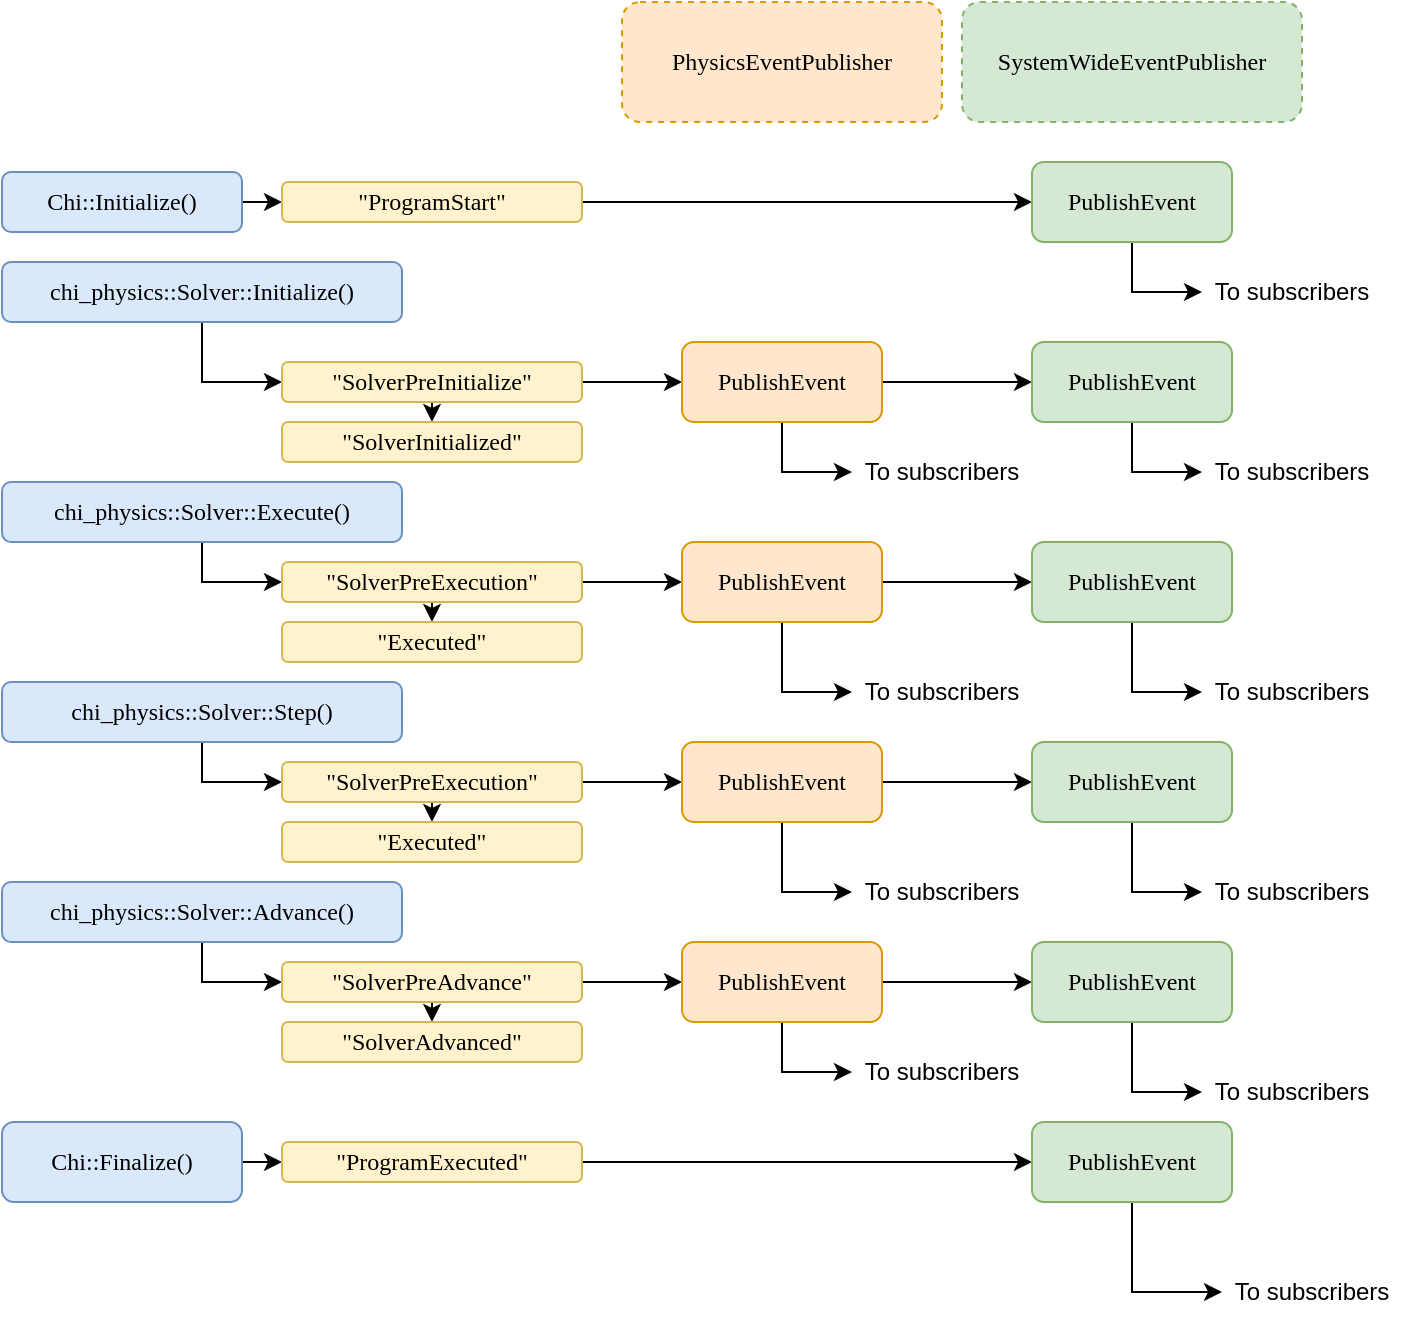 <mxfile version="21.6.8" type="device" pages="2">
  <diagram name="Page-1" id="CJh6dQjYukupnx_bEuH5">
    <mxGraphModel dx="1190" dy="778" grid="1" gridSize="10" guides="1" tooltips="1" connect="1" arrows="1" fold="1" page="1" pageScale="1" pageWidth="850" pageHeight="1100" math="0" shadow="0">
      <root>
        <mxCell id="0" />
        <mxCell id="1" parent="0" />
        <mxCell id="33A3DfncLVL2TN76MGAl-1" value="SystemWideEventPublisher" style="rounded=1;whiteSpace=wrap;html=1;fontFamily=Comic Sans MS;dashed=1;fillColor=#d5e8d4;strokeColor=#82b366;" vertex="1" parent="1">
          <mxGeometry x="490" y="110" width="170" height="60" as="geometry" />
        </mxCell>
        <mxCell id="33A3DfncLVL2TN76MGAl-5" style="edgeStyle=orthogonalEdgeStyle;rounded=0;orthogonalLoop=1;jettySize=auto;html=1;exitX=1;exitY=0.5;exitDx=0;exitDy=0;entryX=0;entryY=0.5;entryDx=0;entryDy=0;" edge="1" parent="1" source="33A3DfncLVL2TN76MGAl-2" target="33A3DfncLVL2TN76MGAl-4">
          <mxGeometry relative="1" as="geometry" />
        </mxCell>
        <mxCell id="33A3DfncLVL2TN76MGAl-2" value="Chi::Initialize()" style="rounded=1;whiteSpace=wrap;html=1;fontFamily=Comic Sans MS;fillColor=#dae8fc;strokeColor=#6c8ebf;" vertex="1" parent="1">
          <mxGeometry x="10" y="195" width="120" height="30" as="geometry" />
        </mxCell>
        <mxCell id="33A3DfncLVL2TN76MGAl-10" style="edgeStyle=orthogonalEdgeStyle;rounded=0;orthogonalLoop=1;jettySize=auto;html=1;exitX=1;exitY=0.5;exitDx=0;exitDy=0;entryX=0;entryY=0.5;entryDx=0;entryDy=0;" edge="1" parent="1" source="33A3DfncLVL2TN76MGAl-3" target="33A3DfncLVL2TN76MGAl-9">
          <mxGeometry relative="1" as="geometry" />
        </mxCell>
        <mxCell id="33A3DfncLVL2TN76MGAl-3" value="Chi::Finalize()" style="rounded=1;whiteSpace=wrap;html=1;fontFamily=Comic Sans MS;fillColor=#dae8fc;strokeColor=#6c8ebf;" vertex="1" parent="1">
          <mxGeometry x="10" y="670" width="120" height="40" as="geometry" />
        </mxCell>
        <mxCell id="33A3DfncLVL2TN76MGAl-7" style="edgeStyle=orthogonalEdgeStyle;rounded=0;orthogonalLoop=1;jettySize=auto;html=1;exitX=1;exitY=0.5;exitDx=0;exitDy=0;entryX=0;entryY=0.5;entryDx=0;entryDy=0;" edge="1" parent="1" source="33A3DfncLVL2TN76MGAl-4" target="33A3DfncLVL2TN76MGAl-6">
          <mxGeometry relative="1" as="geometry" />
        </mxCell>
        <mxCell id="33A3DfncLVL2TN76MGAl-4" value="&quot;ProgramStart&quot;" style="rounded=1;whiteSpace=wrap;html=1;fontFamily=Comic Sans MS;fillColor=#fff2cc;strokeColor=#d6b656;" vertex="1" parent="1">
          <mxGeometry x="150" y="200" width="150" height="20" as="geometry" />
        </mxCell>
        <mxCell id="QYFggorQQqFWifRBlDVO-38" style="edgeStyle=orthogonalEdgeStyle;rounded=0;orthogonalLoop=1;jettySize=auto;html=1;exitX=0.5;exitY=1;exitDx=0;exitDy=0;entryX=0;entryY=0.5;entryDx=0;entryDy=0;" edge="1" parent="1" source="33A3DfncLVL2TN76MGAl-6" target="QYFggorQQqFWifRBlDVO-37">
          <mxGeometry relative="1" as="geometry" />
        </mxCell>
        <mxCell id="33A3DfncLVL2TN76MGAl-6" value="PublishEvent" style="rounded=1;whiteSpace=wrap;html=1;fontFamily=Comic Sans MS;fillColor=#d5e8d4;strokeColor=#82b366;" vertex="1" parent="1">
          <mxGeometry x="525" y="190" width="100" height="40" as="geometry" />
        </mxCell>
        <mxCell id="QYFggorQQqFWifRBlDVO-28" style="edgeStyle=orthogonalEdgeStyle;rounded=0;orthogonalLoop=1;jettySize=auto;html=1;exitX=1;exitY=0.5;exitDx=0;exitDy=0;" edge="1" parent="1" source="33A3DfncLVL2TN76MGAl-9" target="QYFggorQQqFWifRBlDVO-19">
          <mxGeometry relative="1" as="geometry" />
        </mxCell>
        <mxCell id="33A3DfncLVL2TN76MGAl-9" value="&quot;ProgramExecuted&quot;" style="rounded=1;whiteSpace=wrap;html=1;fontFamily=Comic Sans MS;fillColor=#fff2cc;strokeColor=#d6b656;" vertex="1" parent="1">
          <mxGeometry x="150" y="680" width="150" height="20" as="geometry" />
        </mxCell>
        <mxCell id="33A3DfncLVL2TN76MGAl-12" value="PhysicsEventPublisher" style="rounded=1;whiteSpace=wrap;html=1;fontFamily=Comic Sans MS;dashed=1;fillColor=#ffe6cc;strokeColor=#d79b00;" vertex="1" parent="1">
          <mxGeometry x="320" y="110" width="160" height="60" as="geometry" />
        </mxCell>
        <mxCell id="33A3DfncLVL2TN76MGAl-20" style="edgeStyle=orthogonalEdgeStyle;rounded=0;orthogonalLoop=1;jettySize=auto;html=1;exitX=0.5;exitY=1;exitDx=0;exitDy=0;entryX=0;entryY=0.5;entryDx=0;entryDy=0;" edge="1" parent="1" source="33A3DfncLVL2TN76MGAl-13" target="33A3DfncLVL2TN76MGAl-18">
          <mxGeometry relative="1" as="geometry" />
        </mxCell>
        <mxCell id="33A3DfncLVL2TN76MGAl-13" value="chi_physics::Solver::Initialize()" style="rounded=1;whiteSpace=wrap;html=1;fontFamily=Comic Sans MS;fillColor=#dae8fc;strokeColor=#6c8ebf;" vertex="1" parent="1">
          <mxGeometry x="10" y="240" width="200" height="30" as="geometry" />
        </mxCell>
        <mxCell id="QYFggorQQqFWifRBlDVO-3" style="edgeStyle=orthogonalEdgeStyle;rounded=0;orthogonalLoop=1;jettySize=auto;html=1;exitX=0.5;exitY=1;exitDx=0;exitDy=0;entryX=0;entryY=0.5;entryDx=0;entryDy=0;" edge="1" parent="1" source="33A3DfncLVL2TN76MGAl-14" target="QYFggorQQqFWifRBlDVO-1">
          <mxGeometry relative="1" as="geometry" />
        </mxCell>
        <mxCell id="33A3DfncLVL2TN76MGAl-14" value="chi_physics::Solver::Execute()" style="rounded=1;whiteSpace=wrap;html=1;fontFamily=Comic Sans MS;fillColor=#dae8fc;strokeColor=#6c8ebf;" vertex="1" parent="1">
          <mxGeometry x="10" y="350" width="200" height="30" as="geometry" />
        </mxCell>
        <mxCell id="QYFggorQQqFWifRBlDVO-9" style="edgeStyle=orthogonalEdgeStyle;rounded=0;orthogonalLoop=1;jettySize=auto;html=1;exitX=0.5;exitY=1;exitDx=0;exitDy=0;entryX=0;entryY=0.5;entryDx=0;entryDy=0;" edge="1" parent="1" source="33A3DfncLVL2TN76MGAl-15" target="QYFggorQQqFWifRBlDVO-7">
          <mxGeometry relative="1" as="geometry" />
        </mxCell>
        <mxCell id="33A3DfncLVL2TN76MGAl-15" value="chi_physics::Solver::Step()" style="rounded=1;whiteSpace=wrap;html=1;fontFamily=Comic Sans MS;fillColor=#dae8fc;strokeColor=#6c8ebf;" vertex="1" parent="1">
          <mxGeometry x="10" y="450" width="200" height="30" as="geometry" />
        </mxCell>
        <mxCell id="QYFggorQQqFWifRBlDVO-15" style="edgeStyle=orthogonalEdgeStyle;rounded=0;orthogonalLoop=1;jettySize=auto;html=1;exitX=0.5;exitY=1;exitDx=0;exitDy=0;entryX=0;entryY=0.5;entryDx=0;entryDy=0;" edge="1" parent="1" source="33A3DfncLVL2TN76MGAl-16" target="QYFggorQQqFWifRBlDVO-13">
          <mxGeometry relative="1" as="geometry" />
        </mxCell>
        <mxCell id="33A3DfncLVL2TN76MGAl-16" value="chi_physics::Solver::Advance()" style="rounded=1;whiteSpace=wrap;html=1;fontFamily=Comic Sans MS;fillColor=#dae8fc;strokeColor=#6c8ebf;" vertex="1" parent="1">
          <mxGeometry x="10" y="550" width="200" height="30" as="geometry" />
        </mxCell>
        <mxCell id="33A3DfncLVL2TN76MGAl-21" style="edgeStyle=orthogonalEdgeStyle;rounded=0;orthogonalLoop=1;jettySize=auto;html=1;exitX=0.5;exitY=1;exitDx=0;exitDy=0;entryX=0.5;entryY=0;entryDx=0;entryDy=0;" edge="1" parent="1" source="33A3DfncLVL2TN76MGAl-18" target="33A3DfncLVL2TN76MGAl-19">
          <mxGeometry relative="1" as="geometry" />
        </mxCell>
        <mxCell id="33A3DfncLVL2TN76MGAl-23" style="edgeStyle=orthogonalEdgeStyle;rounded=0;orthogonalLoop=1;jettySize=auto;html=1;exitX=1;exitY=0.5;exitDx=0;exitDy=0;entryX=0;entryY=0.5;entryDx=0;entryDy=0;" edge="1" parent="1" source="33A3DfncLVL2TN76MGAl-18" target="33A3DfncLVL2TN76MGAl-22">
          <mxGeometry relative="1" as="geometry" />
        </mxCell>
        <mxCell id="33A3DfncLVL2TN76MGAl-18" value="&quot;SolverPreInitialize&quot;" style="rounded=1;whiteSpace=wrap;html=1;fontFamily=Comic Sans MS;fillColor=#fff2cc;strokeColor=#d6b656;" vertex="1" parent="1">
          <mxGeometry x="150" y="290" width="150" height="20" as="geometry" />
        </mxCell>
        <mxCell id="33A3DfncLVL2TN76MGAl-19" value="&quot;SolverInitialized&quot;" style="rounded=1;whiteSpace=wrap;html=1;fontFamily=Comic Sans MS;fillColor=#fff2cc;strokeColor=#d6b656;" vertex="1" parent="1">
          <mxGeometry x="150" y="320" width="150" height="20" as="geometry" />
        </mxCell>
        <mxCell id="QYFggorQQqFWifRBlDVO-24" style="edgeStyle=orthogonalEdgeStyle;rounded=0;orthogonalLoop=1;jettySize=auto;html=1;exitX=1;exitY=0.5;exitDx=0;exitDy=0;" edge="1" parent="1" source="33A3DfncLVL2TN76MGAl-22" target="QYFggorQQqFWifRBlDVO-23">
          <mxGeometry relative="1" as="geometry" />
        </mxCell>
        <mxCell id="QYFggorQQqFWifRBlDVO-30" style="edgeStyle=orthogonalEdgeStyle;rounded=0;orthogonalLoop=1;jettySize=auto;html=1;exitX=0.5;exitY=1;exitDx=0;exitDy=0;entryX=0;entryY=0.5;entryDx=0;entryDy=0;" edge="1" parent="1" source="33A3DfncLVL2TN76MGAl-22" target="QYFggorQQqFWifRBlDVO-29">
          <mxGeometry relative="1" as="geometry" />
        </mxCell>
        <mxCell id="33A3DfncLVL2TN76MGAl-22" value="PublishEvent" style="rounded=1;whiteSpace=wrap;html=1;fontFamily=Comic Sans MS;fillColor=#ffe6cc;strokeColor=#d79b00;" vertex="1" parent="1">
          <mxGeometry x="350" y="280" width="100" height="40" as="geometry" />
        </mxCell>
        <mxCell id="QYFggorQQqFWifRBlDVO-4" style="edgeStyle=orthogonalEdgeStyle;rounded=0;orthogonalLoop=1;jettySize=auto;html=1;exitX=0.5;exitY=1;exitDx=0;exitDy=0;entryX=0.5;entryY=0;entryDx=0;entryDy=0;" edge="1" parent="1" source="QYFggorQQqFWifRBlDVO-1" target="QYFggorQQqFWifRBlDVO-2">
          <mxGeometry relative="1" as="geometry" />
        </mxCell>
        <mxCell id="QYFggorQQqFWifRBlDVO-6" style="edgeStyle=orthogonalEdgeStyle;rounded=0;orthogonalLoop=1;jettySize=auto;html=1;exitX=1;exitY=0.5;exitDx=0;exitDy=0;" edge="1" parent="1" source="QYFggorQQqFWifRBlDVO-1" target="QYFggorQQqFWifRBlDVO-5">
          <mxGeometry relative="1" as="geometry" />
        </mxCell>
        <mxCell id="QYFggorQQqFWifRBlDVO-1" value="&quot;SolverPreExecution&quot;" style="rounded=1;whiteSpace=wrap;html=1;fontFamily=Comic Sans MS;fillColor=#fff2cc;strokeColor=#d6b656;" vertex="1" parent="1">
          <mxGeometry x="150" y="390" width="150" height="20" as="geometry" />
        </mxCell>
        <mxCell id="QYFggorQQqFWifRBlDVO-2" value="&quot;Executed&quot;" style="rounded=1;whiteSpace=wrap;html=1;fontFamily=Comic Sans MS;fillColor=#fff2cc;strokeColor=#d6b656;" vertex="1" parent="1">
          <mxGeometry x="150" y="420" width="150" height="20" as="geometry" />
        </mxCell>
        <mxCell id="QYFggorQQqFWifRBlDVO-25" style="edgeStyle=orthogonalEdgeStyle;rounded=0;orthogonalLoop=1;jettySize=auto;html=1;exitX=1;exitY=0.5;exitDx=0;exitDy=0;entryX=0;entryY=0.5;entryDx=0;entryDy=0;" edge="1" parent="1" source="QYFggorQQqFWifRBlDVO-5" target="QYFggorQQqFWifRBlDVO-22">
          <mxGeometry relative="1" as="geometry" />
        </mxCell>
        <mxCell id="QYFggorQQqFWifRBlDVO-32" style="edgeStyle=orthogonalEdgeStyle;rounded=0;orthogonalLoop=1;jettySize=auto;html=1;exitX=0.5;exitY=1;exitDx=0;exitDy=0;entryX=0;entryY=0.5;entryDx=0;entryDy=0;" edge="1" parent="1" source="QYFggorQQqFWifRBlDVO-5" target="QYFggorQQqFWifRBlDVO-31">
          <mxGeometry relative="1" as="geometry" />
        </mxCell>
        <mxCell id="QYFggorQQqFWifRBlDVO-5" value="PublishEvent" style="rounded=1;whiteSpace=wrap;html=1;fontFamily=Comic Sans MS;fillColor=#ffe6cc;strokeColor=#d79b00;" vertex="1" parent="1">
          <mxGeometry x="350" y="380" width="100" height="40" as="geometry" />
        </mxCell>
        <mxCell id="QYFggorQQqFWifRBlDVO-10" style="edgeStyle=orthogonalEdgeStyle;rounded=0;orthogonalLoop=1;jettySize=auto;html=1;exitX=0.5;exitY=1;exitDx=0;exitDy=0;entryX=0.5;entryY=0;entryDx=0;entryDy=0;" edge="1" parent="1" source="QYFggorQQqFWifRBlDVO-7" target="QYFggorQQqFWifRBlDVO-8">
          <mxGeometry relative="1" as="geometry" />
        </mxCell>
        <mxCell id="QYFggorQQqFWifRBlDVO-12" style="edgeStyle=orthogonalEdgeStyle;rounded=0;orthogonalLoop=1;jettySize=auto;html=1;exitX=1;exitY=0.5;exitDx=0;exitDy=0;entryX=0;entryY=0.5;entryDx=0;entryDy=0;" edge="1" parent="1" source="QYFggorQQqFWifRBlDVO-7" target="QYFggorQQqFWifRBlDVO-11">
          <mxGeometry relative="1" as="geometry" />
        </mxCell>
        <mxCell id="QYFggorQQqFWifRBlDVO-7" value="&quot;SolverPreExecution&quot;" style="rounded=1;whiteSpace=wrap;html=1;fontFamily=Comic Sans MS;fillColor=#fff2cc;strokeColor=#d6b656;" vertex="1" parent="1">
          <mxGeometry x="150" y="490" width="150" height="20" as="geometry" />
        </mxCell>
        <mxCell id="QYFggorQQqFWifRBlDVO-8" value="&quot;Executed&quot;" style="rounded=1;whiteSpace=wrap;html=1;fontFamily=Comic Sans MS;fillColor=#fff2cc;strokeColor=#d6b656;" vertex="1" parent="1">
          <mxGeometry x="150" y="520" width="150" height="20" as="geometry" />
        </mxCell>
        <mxCell id="QYFggorQQqFWifRBlDVO-26" style="edgeStyle=orthogonalEdgeStyle;rounded=0;orthogonalLoop=1;jettySize=auto;html=1;exitX=1;exitY=0.5;exitDx=0;exitDy=0;entryX=0;entryY=0.5;entryDx=0;entryDy=0;" edge="1" parent="1" source="QYFggorQQqFWifRBlDVO-11" target="QYFggorQQqFWifRBlDVO-21">
          <mxGeometry relative="1" as="geometry" />
        </mxCell>
        <mxCell id="QYFggorQQqFWifRBlDVO-34" style="edgeStyle=orthogonalEdgeStyle;rounded=0;orthogonalLoop=1;jettySize=auto;html=1;exitX=0.5;exitY=1;exitDx=0;exitDy=0;entryX=0;entryY=0.5;entryDx=0;entryDy=0;" edge="1" parent="1" source="QYFggorQQqFWifRBlDVO-11" target="QYFggorQQqFWifRBlDVO-33">
          <mxGeometry relative="1" as="geometry" />
        </mxCell>
        <mxCell id="QYFggorQQqFWifRBlDVO-11" value="PublishEvent" style="rounded=1;whiteSpace=wrap;html=1;fontFamily=Comic Sans MS;fillColor=#ffe6cc;strokeColor=#d79b00;" vertex="1" parent="1">
          <mxGeometry x="350" y="480" width="100" height="40" as="geometry" />
        </mxCell>
        <mxCell id="QYFggorQQqFWifRBlDVO-16" style="edgeStyle=orthogonalEdgeStyle;rounded=0;orthogonalLoop=1;jettySize=auto;html=1;exitX=0.5;exitY=1;exitDx=0;exitDy=0;entryX=0.5;entryY=0;entryDx=0;entryDy=0;" edge="1" parent="1" source="QYFggorQQqFWifRBlDVO-13" target="QYFggorQQqFWifRBlDVO-14">
          <mxGeometry relative="1" as="geometry" />
        </mxCell>
        <mxCell id="QYFggorQQqFWifRBlDVO-18" style="edgeStyle=orthogonalEdgeStyle;rounded=0;orthogonalLoop=1;jettySize=auto;html=1;exitX=1;exitY=0.5;exitDx=0;exitDy=0;entryX=0;entryY=0.5;entryDx=0;entryDy=0;" edge="1" parent="1" source="QYFggorQQqFWifRBlDVO-13" target="QYFggorQQqFWifRBlDVO-17">
          <mxGeometry relative="1" as="geometry" />
        </mxCell>
        <mxCell id="QYFggorQQqFWifRBlDVO-13" value="&quot;SolverPreAdvance&quot;" style="rounded=1;whiteSpace=wrap;html=1;fontFamily=Comic Sans MS;fillColor=#fff2cc;strokeColor=#d6b656;" vertex="1" parent="1">
          <mxGeometry x="150" y="590" width="150" height="20" as="geometry" />
        </mxCell>
        <mxCell id="QYFggorQQqFWifRBlDVO-14" value="&quot;SolverAdvanced&quot;" style="rounded=1;whiteSpace=wrap;html=1;fontFamily=Comic Sans MS;fillColor=#fff2cc;strokeColor=#d6b656;" vertex="1" parent="1">
          <mxGeometry x="150" y="620" width="150" height="20" as="geometry" />
        </mxCell>
        <mxCell id="QYFggorQQqFWifRBlDVO-27" style="edgeStyle=orthogonalEdgeStyle;rounded=0;orthogonalLoop=1;jettySize=auto;html=1;exitX=1;exitY=0.5;exitDx=0;exitDy=0;entryX=0;entryY=0.5;entryDx=0;entryDy=0;" edge="1" parent="1" source="QYFggorQQqFWifRBlDVO-17" target="QYFggorQQqFWifRBlDVO-20">
          <mxGeometry relative="1" as="geometry" />
        </mxCell>
        <mxCell id="QYFggorQQqFWifRBlDVO-36" style="edgeStyle=orthogonalEdgeStyle;rounded=0;orthogonalLoop=1;jettySize=auto;html=1;exitX=0.5;exitY=1;exitDx=0;exitDy=0;entryX=0;entryY=0.5;entryDx=0;entryDy=0;" edge="1" parent="1" source="QYFggorQQqFWifRBlDVO-17" target="QYFggorQQqFWifRBlDVO-35">
          <mxGeometry relative="1" as="geometry" />
        </mxCell>
        <mxCell id="QYFggorQQqFWifRBlDVO-17" value="PublishEvent" style="rounded=1;whiteSpace=wrap;html=1;fontFamily=Comic Sans MS;fillColor=#ffe6cc;strokeColor=#d79b00;" vertex="1" parent="1">
          <mxGeometry x="350" y="580" width="100" height="40" as="geometry" />
        </mxCell>
        <mxCell id="QYFggorQQqFWifRBlDVO-45" style="edgeStyle=orthogonalEdgeStyle;rounded=0;orthogonalLoop=1;jettySize=auto;html=1;exitX=0.5;exitY=1;exitDx=0;exitDy=0;entryX=0;entryY=0.5;entryDx=0;entryDy=0;" edge="1" parent="1" source="QYFggorQQqFWifRBlDVO-19" target="QYFggorQQqFWifRBlDVO-44">
          <mxGeometry relative="1" as="geometry" />
        </mxCell>
        <mxCell id="QYFggorQQqFWifRBlDVO-19" value="PublishEvent" style="rounded=1;whiteSpace=wrap;html=1;fontFamily=Comic Sans MS;fillColor=#d5e8d4;strokeColor=#82b366;" vertex="1" parent="1">
          <mxGeometry x="525" y="670" width="100" height="40" as="geometry" />
        </mxCell>
        <mxCell id="QYFggorQQqFWifRBlDVO-43" style="edgeStyle=orthogonalEdgeStyle;rounded=0;orthogonalLoop=1;jettySize=auto;html=1;exitX=0.5;exitY=1;exitDx=0;exitDy=0;entryX=0;entryY=0.5;entryDx=0;entryDy=0;" edge="1" parent="1" source="QYFggorQQqFWifRBlDVO-20" target="QYFggorQQqFWifRBlDVO-42">
          <mxGeometry relative="1" as="geometry" />
        </mxCell>
        <mxCell id="QYFggorQQqFWifRBlDVO-20" value="PublishEvent" style="rounded=1;whiteSpace=wrap;html=1;fontFamily=Comic Sans MS;fillColor=#d5e8d4;strokeColor=#82b366;" vertex="1" parent="1">
          <mxGeometry x="525" y="580" width="100" height="40" as="geometry" />
        </mxCell>
        <mxCell id="QYFggorQQqFWifRBlDVO-46" style="edgeStyle=orthogonalEdgeStyle;rounded=0;orthogonalLoop=1;jettySize=auto;html=1;exitX=0.5;exitY=1;exitDx=0;exitDy=0;entryX=0;entryY=0.5;entryDx=0;entryDy=0;" edge="1" parent="1" source="QYFggorQQqFWifRBlDVO-21" target="QYFggorQQqFWifRBlDVO-41">
          <mxGeometry relative="1" as="geometry" />
        </mxCell>
        <mxCell id="QYFggorQQqFWifRBlDVO-21" value="PublishEvent" style="rounded=1;whiteSpace=wrap;html=1;fontFamily=Comic Sans MS;fillColor=#d5e8d4;strokeColor=#82b366;" vertex="1" parent="1">
          <mxGeometry x="525" y="480" width="100" height="40" as="geometry" />
        </mxCell>
        <mxCell id="QYFggorQQqFWifRBlDVO-47" style="edgeStyle=orthogonalEdgeStyle;rounded=0;orthogonalLoop=1;jettySize=auto;html=1;exitX=0.5;exitY=1;exitDx=0;exitDy=0;entryX=0;entryY=0.5;entryDx=0;entryDy=0;" edge="1" parent="1" source="QYFggorQQqFWifRBlDVO-22" target="QYFggorQQqFWifRBlDVO-40">
          <mxGeometry relative="1" as="geometry" />
        </mxCell>
        <mxCell id="QYFggorQQqFWifRBlDVO-22" value="PublishEvent" style="rounded=1;whiteSpace=wrap;html=1;fontFamily=Comic Sans MS;fillColor=#d5e8d4;strokeColor=#82b366;" vertex="1" parent="1">
          <mxGeometry x="525" y="380" width="100" height="40" as="geometry" />
        </mxCell>
        <mxCell id="QYFggorQQqFWifRBlDVO-48" style="edgeStyle=orthogonalEdgeStyle;rounded=0;orthogonalLoop=1;jettySize=auto;html=1;exitX=0.5;exitY=1;exitDx=0;exitDy=0;entryX=0;entryY=0.5;entryDx=0;entryDy=0;" edge="1" parent="1" source="QYFggorQQqFWifRBlDVO-23" target="QYFggorQQqFWifRBlDVO-39">
          <mxGeometry relative="1" as="geometry" />
        </mxCell>
        <mxCell id="QYFggorQQqFWifRBlDVO-23" value="PublishEvent" style="rounded=1;whiteSpace=wrap;html=1;fontFamily=Comic Sans MS;fillColor=#d5e8d4;strokeColor=#82b366;" vertex="1" parent="1">
          <mxGeometry x="525" y="280" width="100" height="40" as="geometry" />
        </mxCell>
        <mxCell id="QYFggorQQqFWifRBlDVO-29" value="To subscribers" style="text;html=1;strokeColor=none;fillColor=none;align=center;verticalAlign=middle;whiteSpace=wrap;rounded=0;" vertex="1" parent="1">
          <mxGeometry x="435" y="330" width="90" height="30" as="geometry" />
        </mxCell>
        <mxCell id="QYFggorQQqFWifRBlDVO-31" value="To subscribers" style="text;html=1;strokeColor=none;fillColor=none;align=center;verticalAlign=middle;whiteSpace=wrap;rounded=0;" vertex="1" parent="1">
          <mxGeometry x="435" y="440" width="90" height="30" as="geometry" />
        </mxCell>
        <mxCell id="QYFggorQQqFWifRBlDVO-33" value="To subscribers" style="text;html=1;strokeColor=none;fillColor=none;align=center;verticalAlign=middle;whiteSpace=wrap;rounded=0;" vertex="1" parent="1">
          <mxGeometry x="435" y="540" width="90" height="30" as="geometry" />
        </mxCell>
        <mxCell id="QYFggorQQqFWifRBlDVO-35" value="To subscribers" style="text;html=1;strokeColor=none;fillColor=none;align=center;verticalAlign=middle;whiteSpace=wrap;rounded=0;" vertex="1" parent="1">
          <mxGeometry x="435" y="630" width="90" height="30" as="geometry" />
        </mxCell>
        <mxCell id="QYFggorQQqFWifRBlDVO-37" value="To subscribers" style="text;html=1;strokeColor=none;fillColor=none;align=center;verticalAlign=middle;whiteSpace=wrap;rounded=0;" vertex="1" parent="1">
          <mxGeometry x="610" y="240" width="90" height="30" as="geometry" />
        </mxCell>
        <mxCell id="QYFggorQQqFWifRBlDVO-39" value="To subscribers" style="text;html=1;strokeColor=none;fillColor=none;align=center;verticalAlign=middle;whiteSpace=wrap;rounded=0;" vertex="1" parent="1">
          <mxGeometry x="610" y="330" width="90" height="30" as="geometry" />
        </mxCell>
        <mxCell id="QYFggorQQqFWifRBlDVO-40" value="To subscribers" style="text;html=1;strokeColor=none;fillColor=none;align=center;verticalAlign=middle;whiteSpace=wrap;rounded=0;" vertex="1" parent="1">
          <mxGeometry x="610" y="440" width="90" height="30" as="geometry" />
        </mxCell>
        <mxCell id="QYFggorQQqFWifRBlDVO-41" value="To subscribers" style="text;html=1;strokeColor=none;fillColor=none;align=center;verticalAlign=middle;whiteSpace=wrap;rounded=0;" vertex="1" parent="1">
          <mxGeometry x="610" y="540" width="90" height="30" as="geometry" />
        </mxCell>
        <mxCell id="QYFggorQQqFWifRBlDVO-42" value="To subscribers" style="text;html=1;strokeColor=none;fillColor=none;align=center;verticalAlign=middle;whiteSpace=wrap;rounded=0;" vertex="1" parent="1">
          <mxGeometry x="610" y="640" width="90" height="30" as="geometry" />
        </mxCell>
        <mxCell id="QYFggorQQqFWifRBlDVO-44" value="To subscribers" style="text;html=1;strokeColor=none;fillColor=none;align=center;verticalAlign=middle;whiteSpace=wrap;rounded=0;" vertex="1" parent="1">
          <mxGeometry x="620" y="740" width="90" height="30" as="geometry" />
        </mxCell>
      </root>
    </mxGraphModel>
  </diagram>
  <diagram id="-sJE_ee3khhSB1kWu9gb" name="Page-2">
    <mxGraphModel dx="1190" dy="778" grid="1" gridSize="10" guides="1" tooltips="1" connect="1" arrows="1" fold="1" page="1" pageScale="1" pageWidth="850" pageHeight="1100" math="0" shadow="0">
      <root>
        <mxCell id="0" />
        <mxCell id="1" parent="0" />
        <mxCell id="D-vHFHt9gqxbtqwNaS38-16" style="edgeStyle=orthogonalEdgeStyle;rounded=0;orthogonalLoop=1;jettySize=auto;html=1;exitX=0.5;exitY=1;exitDx=0;exitDy=0;entryX=0.5;entryY=0;entryDx=0;entryDy=0;endArrow=none;endFill=0;" edge="1" parent="1" source="D-vHFHt9gqxbtqwNaS38-1" target="D-vHFHt9gqxbtqwNaS38-5">
          <mxGeometry relative="1" as="geometry" />
        </mxCell>
        <mxCell id="D-vHFHt9gqxbtqwNaS38-17" style="edgeStyle=orthogonalEdgeStyle;rounded=0;orthogonalLoop=1;jettySize=auto;html=1;exitX=1;exitY=0.5;exitDx=0;exitDy=0;entryX=0;entryY=0.5;entryDx=0;entryDy=0;endArrow=none;endFill=0;" edge="1" parent="1" source="D-vHFHt9gqxbtqwNaS38-1" target="D-vHFHt9gqxbtqwNaS38-13">
          <mxGeometry relative="1" as="geometry" />
        </mxCell>
        <mxCell id="D-vHFHt9gqxbtqwNaS38-24" style="edgeStyle=orthogonalEdgeStyle;rounded=0;orthogonalLoop=1;jettySize=auto;html=1;exitX=1;exitY=0.5;exitDx=0;exitDy=0;entryX=0;entryY=0.5;entryDx=0;entryDy=0;" edge="1" parent="1" source="D-vHFHt9gqxbtqwNaS38-1" target="D-vHFHt9gqxbtqwNaS38-20">
          <mxGeometry relative="1" as="geometry" />
        </mxCell>
        <mxCell id="D-vHFHt9gqxbtqwNaS38-25" style="edgeStyle=orthogonalEdgeStyle;rounded=0;orthogonalLoop=1;jettySize=auto;html=1;exitX=1;exitY=0.5;exitDx=0;exitDy=0;entryX=0;entryY=0.5;entryDx=0;entryDy=0;" edge="1" parent="1" source="D-vHFHt9gqxbtqwNaS38-1" target="D-vHFHt9gqxbtqwNaS38-22">
          <mxGeometry relative="1" as="geometry" />
        </mxCell>
        <mxCell id="D-vHFHt9gqxbtqwNaS38-1" value="EventPublisher" style="rounded=1;whiteSpace=wrap;html=1;fontFamily=Comic Sans MS;dashed=1;fillColor=#d5e8d4;strokeColor=#82b366;" vertex="1" parent="1">
          <mxGeometry x="430" y="80" width="110" height="60" as="geometry" />
        </mxCell>
        <mxCell id="D-vHFHt9gqxbtqwNaS38-7" style="edgeStyle=orthogonalEdgeStyle;rounded=0;orthogonalLoop=1;jettySize=auto;html=1;exitX=1;exitY=0.5;exitDx=0;exitDy=0;entryX=0;entryY=0.5;entryDx=0;entryDy=0;" edge="1" parent="1" source="D-vHFHt9gqxbtqwNaS38-2" target="D-vHFHt9gqxbtqwNaS38-4">
          <mxGeometry relative="1" as="geometry" />
        </mxCell>
        <mxCell id="D-vHFHt9gqxbtqwNaS38-2" value="MethodCall1()" style="rounded=1;whiteSpace=wrap;html=1;fontFamily=Comic Sans MS;fillColor=#dae8fc;strokeColor=#6c8ebf;" vertex="1" parent="1">
          <mxGeometry x="80" y="170" width="120" height="40" as="geometry" />
        </mxCell>
        <mxCell id="D-vHFHt9gqxbtqwNaS38-8" style="edgeStyle=orthogonalEdgeStyle;rounded=0;orthogonalLoop=1;jettySize=auto;html=1;exitX=1;exitY=0.5;exitDx=0;exitDy=0;entryX=0;entryY=0.5;entryDx=0;entryDy=0;" edge="1" parent="1" source="D-vHFHt9gqxbtqwNaS38-4" target="D-vHFHt9gqxbtqwNaS38-5">
          <mxGeometry relative="1" as="geometry" />
        </mxCell>
        <mxCell id="D-vHFHt9gqxbtqwNaS38-4" value="&quot;EventName&quot;" style="rounded=1;whiteSpace=wrap;html=1;fontFamily=Comic Sans MS;fillColor=#fff2cc;strokeColor=#d6b656;" vertex="1" parent="1">
          <mxGeometry x="230" y="180" width="150" height="20" as="geometry" />
        </mxCell>
        <mxCell id="D-vHFHt9gqxbtqwNaS38-18" style="edgeStyle=orthogonalEdgeStyle;rounded=0;orthogonalLoop=1;jettySize=auto;html=1;exitX=1;exitY=0.5;exitDx=0;exitDy=0;entryX=0;entryY=0.5;entryDx=0;entryDy=0;" edge="1" parent="1" source="D-vHFHt9gqxbtqwNaS38-5" target="D-vHFHt9gqxbtqwNaS38-14">
          <mxGeometry relative="1" as="geometry">
            <Array as="points">
              <mxPoint x="540" y="190" />
              <mxPoint x="540" y="215" />
            </Array>
          </mxGeometry>
        </mxCell>
        <mxCell id="D-vHFHt9gqxbtqwNaS38-26" style="edgeStyle=orthogonalEdgeStyle;rounded=0;orthogonalLoop=1;jettySize=auto;html=1;exitX=1;exitY=0.5;exitDx=0;exitDy=0;entryX=0;entryY=0.5;entryDx=0;entryDy=0;" edge="1" parent="1" source="D-vHFHt9gqxbtqwNaS38-5" target="D-vHFHt9gqxbtqwNaS38-21">
          <mxGeometry relative="1" as="geometry">
            <Array as="points">
              <mxPoint x="540" y="190" />
              <mxPoint x="540" y="295" />
            </Array>
          </mxGeometry>
        </mxCell>
        <mxCell id="D-vHFHt9gqxbtqwNaS38-27" style="edgeStyle=orthogonalEdgeStyle;rounded=0;orthogonalLoop=1;jettySize=auto;html=1;exitX=1;exitY=0.5;exitDx=0;exitDy=0;entryX=0;entryY=0.5;entryDx=0;entryDy=0;" edge="1" parent="1" source="D-vHFHt9gqxbtqwNaS38-5" target="D-vHFHt9gqxbtqwNaS38-23">
          <mxGeometry relative="1" as="geometry">
            <Array as="points">
              <mxPoint x="540" y="190" />
              <mxPoint x="540" y="385" />
            </Array>
          </mxGeometry>
        </mxCell>
        <mxCell id="D-vHFHt9gqxbtqwNaS38-5" value="PublishEvent" style="rounded=1;whiteSpace=wrap;html=1;fontFamily=Comic Sans MS;fillColor=#d5e8d4;strokeColor=#82b366;" vertex="1" parent="1">
          <mxGeometry x="435" y="170" width="100" height="40" as="geometry" />
        </mxCell>
        <mxCell id="D-vHFHt9gqxbtqwNaS38-11" style="edgeStyle=orthogonalEdgeStyle;rounded=0;orthogonalLoop=1;jettySize=auto;html=1;exitX=1;exitY=0.5;exitDx=0;exitDy=0;entryX=0;entryY=0.5;entryDx=0;entryDy=0;" edge="1" parent="1" source="D-vHFHt9gqxbtqwNaS38-9" target="D-vHFHt9gqxbtqwNaS38-10">
          <mxGeometry relative="1" as="geometry" />
        </mxCell>
        <mxCell id="D-vHFHt9gqxbtqwNaS38-9" value="MethodCallN()" style="rounded=1;whiteSpace=wrap;html=1;fontFamily=Comic Sans MS;fillColor=#dae8fc;strokeColor=#6c8ebf;" vertex="1" parent="1">
          <mxGeometry x="80" y="220" width="120" height="40" as="geometry" />
        </mxCell>
        <mxCell id="D-vHFHt9gqxbtqwNaS38-12" style="edgeStyle=orthogonalEdgeStyle;rounded=0;orthogonalLoop=1;jettySize=auto;html=1;exitX=1;exitY=0.5;exitDx=0;exitDy=0;entryX=0;entryY=0.5;entryDx=0;entryDy=0;" edge="1" parent="1" source="D-vHFHt9gqxbtqwNaS38-10" target="D-vHFHt9gqxbtqwNaS38-5">
          <mxGeometry relative="1" as="geometry" />
        </mxCell>
        <mxCell id="D-vHFHt9gqxbtqwNaS38-10" value="&quot;EventName&quot;" style="rounded=1;whiteSpace=wrap;html=1;fontFamily=Comic Sans MS;fillColor=#fff2cc;strokeColor=#d6b656;" vertex="1" parent="1">
          <mxGeometry x="230" y="230" width="150" height="20" as="geometry" />
        </mxCell>
        <mxCell id="D-vHFHt9gqxbtqwNaS38-19" style="edgeStyle=orthogonalEdgeStyle;rounded=0;orthogonalLoop=1;jettySize=auto;html=1;exitX=0.75;exitY=1;exitDx=0;exitDy=0;entryX=0.5;entryY=0;entryDx=0;entryDy=0;endArrow=none;endFill=0;" edge="1" parent="1" source="D-vHFHt9gqxbtqwNaS38-13" target="D-vHFHt9gqxbtqwNaS38-14">
          <mxGeometry relative="1" as="geometry" />
        </mxCell>
        <mxCell id="D-vHFHt9gqxbtqwNaS38-13" value="EventSubscriber" style="rounded=1;whiteSpace=wrap;html=1;fontFamily=Comic Sans MS;fillColor=#e1d5e7;strokeColor=#9673a6;dashed=1;" vertex="1" parent="1">
          <mxGeometry x="590" y="160" width="120" height="30" as="geometry" />
        </mxCell>
        <mxCell id="D-vHFHt9gqxbtqwNaS38-14" value="ReceiveEventUpdate" style="rounded=1;whiteSpace=wrap;html=1;fontFamily=Comic Sans MS;fillColor=#e1d5e7;strokeColor=#9673a6;" vertex="1" parent="1">
          <mxGeometry x="630" y="200" width="130" height="30" as="geometry" />
        </mxCell>
        <mxCell id="D-vHFHt9gqxbtqwNaS38-20" value="EventSubscriber" style="rounded=1;whiteSpace=wrap;html=1;fontFamily=Comic Sans MS;fillColor=#e1d5e7;strokeColor=#9673a6;dashed=1;" vertex="1" parent="1">
          <mxGeometry x="590" y="240" width="120" height="30" as="geometry" />
        </mxCell>
        <mxCell id="D-vHFHt9gqxbtqwNaS38-21" value="ReceiveEventUpdate" style="rounded=1;whiteSpace=wrap;html=1;fontFamily=Comic Sans MS;fillColor=#e1d5e7;strokeColor=#9673a6;" vertex="1" parent="1">
          <mxGeometry x="630" y="280" width="130" height="30" as="geometry" />
        </mxCell>
        <mxCell id="D-vHFHt9gqxbtqwNaS38-22" value="EventSubscriber" style="rounded=1;whiteSpace=wrap;html=1;fontFamily=Comic Sans MS;fillColor=#e1d5e7;strokeColor=#9673a6;dashed=1;" vertex="1" parent="1">
          <mxGeometry x="590" y="330" width="120" height="30" as="geometry" />
        </mxCell>
        <mxCell id="D-vHFHt9gqxbtqwNaS38-23" value="ReceiveEventUpdate" style="rounded=1;whiteSpace=wrap;html=1;fontFamily=Comic Sans MS;fillColor=#e1d5e7;strokeColor=#9673a6;" vertex="1" parent="1">
          <mxGeometry x="630" y="370" width="130" height="30" as="geometry" />
        </mxCell>
      </root>
    </mxGraphModel>
  </diagram>
</mxfile>
